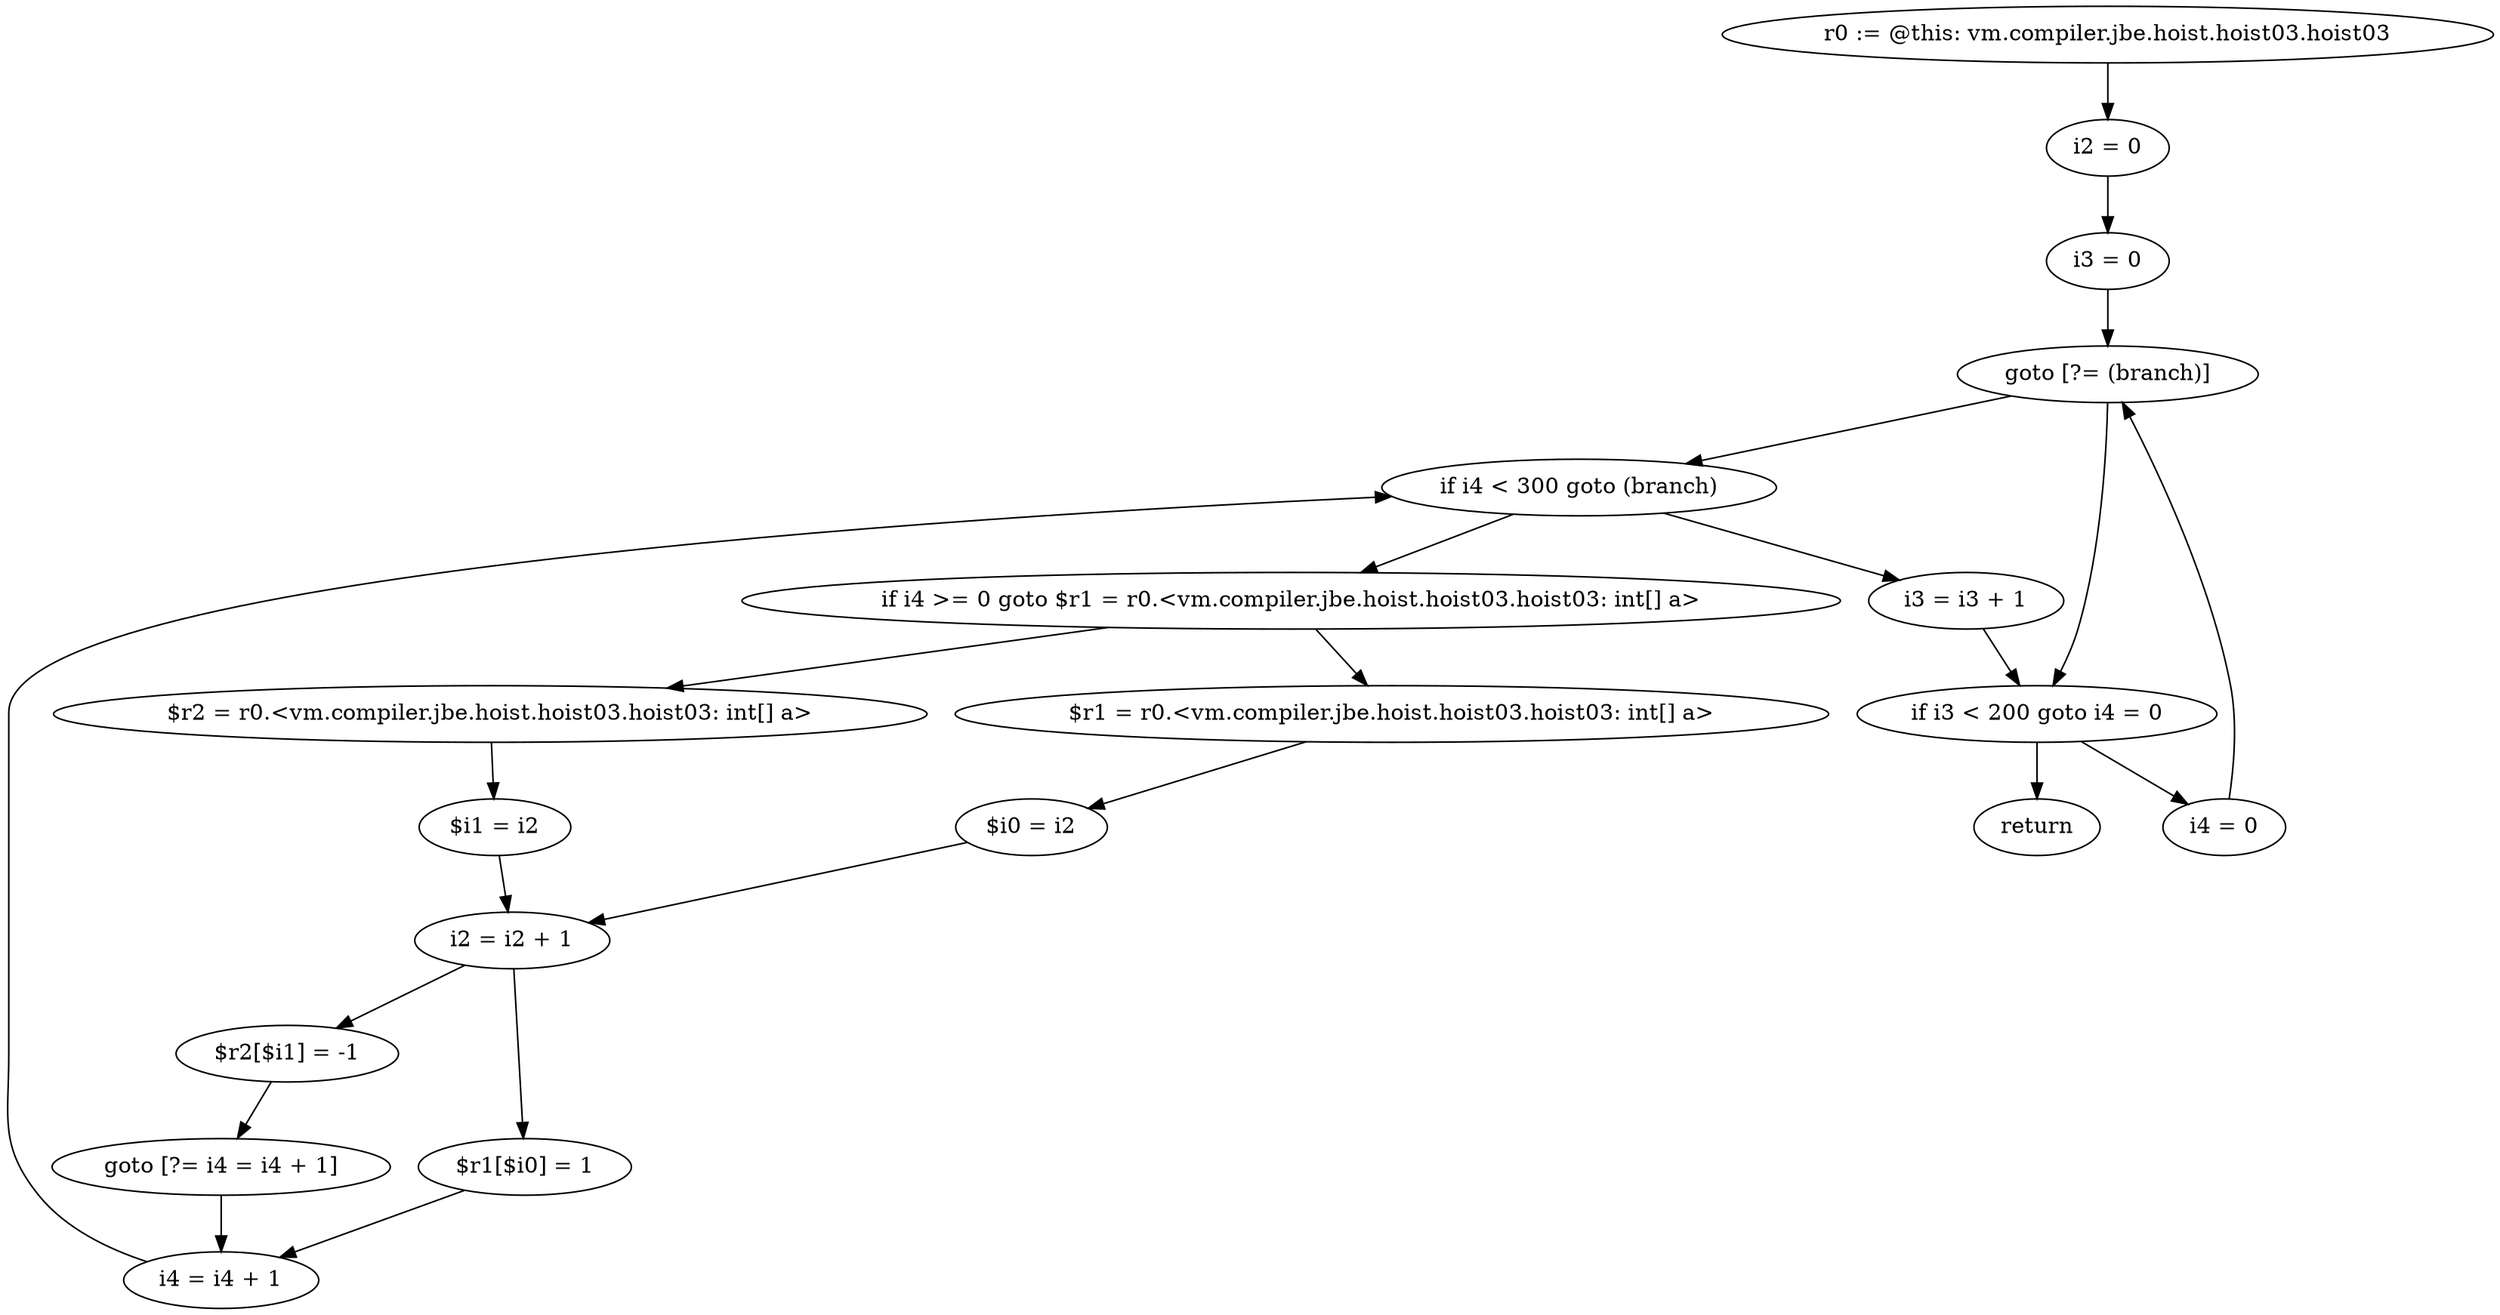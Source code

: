 digraph "unitGraph" {
    "r0 := @this: vm.compiler.jbe.hoist.hoist03.hoist03"
    "i2 = 0"
    "i3 = 0"
    "goto [?= (branch)]"
    "i4 = 0"
    "if i4 >= 0 goto $r1 = r0.<vm.compiler.jbe.hoist.hoist03.hoist03: int[] a>"
    "$r2 = r0.<vm.compiler.jbe.hoist.hoist03.hoist03: int[] a>"
    "$i1 = i2"
    "i2 = i2 + 1"
    "$r2[$i1] = -1"
    "goto [?= i4 = i4 + 1]"
    "$r1 = r0.<vm.compiler.jbe.hoist.hoist03.hoist03: int[] a>"
    "$i0 = i2"
    "$r1[$i0] = 1"
    "i4 = i4 + 1"
    "if i4 < 300 goto (branch)"
    "i3 = i3 + 1"
    "if i3 < 200 goto i4 = 0"
    "return"
    "r0 := @this: vm.compiler.jbe.hoist.hoist03.hoist03"->"i2 = 0";
    "i2 = 0"->"i3 = 0";
    "i3 = 0"->"goto [?= (branch)]";
    "goto [?= (branch)]"->"if i3 < 200 goto i4 = 0";
    "i4 = 0"->"goto [?= (branch)]";
    "goto [?= (branch)]"->"if i4 < 300 goto (branch)";
    "if i4 >= 0 goto $r1 = r0.<vm.compiler.jbe.hoist.hoist03.hoist03: int[] a>"->"$r2 = r0.<vm.compiler.jbe.hoist.hoist03.hoist03: int[] a>";
    "if i4 >= 0 goto $r1 = r0.<vm.compiler.jbe.hoist.hoist03.hoist03: int[] a>"->"$r1 = r0.<vm.compiler.jbe.hoist.hoist03.hoist03: int[] a>";
    "$r2 = r0.<vm.compiler.jbe.hoist.hoist03.hoist03: int[] a>"->"$i1 = i2";
    "$i1 = i2"->"i2 = i2 + 1";
    "i2 = i2 + 1"->"$r2[$i1] = -1";
    "$r2[$i1] = -1"->"goto [?= i4 = i4 + 1]";
    "goto [?= i4 = i4 + 1]"->"i4 = i4 + 1";
    "$r1 = r0.<vm.compiler.jbe.hoist.hoist03.hoist03: int[] a>"->"$i0 = i2";
    "$i0 = i2"->"i2 = i2 + 1";
    "i2 = i2 + 1"->"$r1[$i0] = 1";
    "$r1[$i0] = 1"->"i4 = i4 + 1";
    "i4 = i4 + 1"->"if i4 < 300 goto (branch)";
    "if i4 < 300 goto (branch)"->"i3 = i3 + 1";
    "if i4 < 300 goto (branch)"->"if i4 >= 0 goto $r1 = r0.<vm.compiler.jbe.hoist.hoist03.hoist03: int[] a>";
    "i3 = i3 + 1"->"if i3 < 200 goto i4 = 0";
    "if i3 < 200 goto i4 = 0"->"return";
    "if i3 < 200 goto i4 = 0"->"i4 = 0";
}
